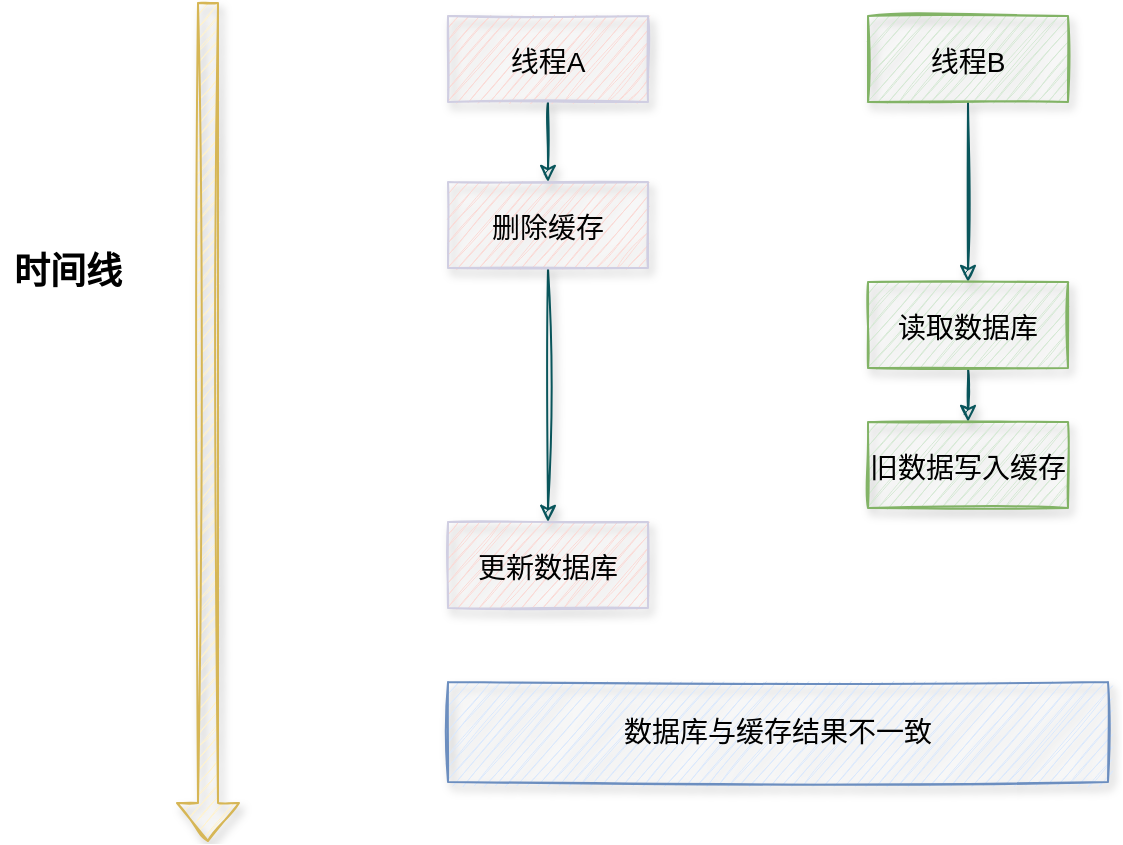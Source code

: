 <mxfile version="20.0.3" type="github"><diagram id="clBXi1XtjcNrdk26rwJi" name="第 1 页"><mxGraphModel dx="1422" dy="706" grid="1" gridSize="10" guides="1" tooltips="1" connect="1" arrows="1" fold="1" page="1" pageScale="1" pageWidth="1169" pageHeight="1654" math="0" shadow="0"><root><mxCell id="0"/><mxCell id="1" parent="0"/><mxCell id="Bo147avXh_VvA0RAbWZr-1" value="" style="shape=flexArrow;endArrow=classic;html=1;rounded=0;sketch=1;shadow=1;strokeColor=#d6b656;fontColor=#1A1A1A;fillColor=#fff2cc;" edge="1" parent="1"><mxGeometry width="50" height="50" relative="1" as="geometry"><mxPoint x="290" y="790" as="sourcePoint"/><mxPoint x="290" y="1210" as="targetPoint"/></mxGeometry></mxCell><mxCell id="Bo147avXh_VvA0RAbWZr-3" value="&lt;b&gt;&lt;font style=&quot;font-size: 18px;&quot;&gt;时间线&lt;/font&gt;&lt;/b&gt;" style="text;html=1;strokeColor=none;fillColor=none;align=center;verticalAlign=middle;whiteSpace=wrap;rounded=0;fontColor=#000000;sketch=1;shadow=1;" vertex="1" parent="1"><mxGeometry x="190" y="910" width="60" height="30" as="geometry"/></mxCell><mxCell id="Bo147avXh_VvA0RAbWZr-8" value="" style="edgeStyle=orthogonalEdgeStyle;rounded=0;orthogonalLoop=1;jettySize=auto;html=1;fontSize=14;fontColor=#1A1A1A;sketch=1;shadow=1;strokeColor=#09555B;" edge="1" parent="1" source="Bo147avXh_VvA0RAbWZr-4" target="Bo147avXh_VvA0RAbWZr-7"><mxGeometry relative="1" as="geometry"/></mxCell><mxCell id="Bo147avXh_VvA0RAbWZr-4" value="&lt;font color=&quot;#000000&quot; style=&quot;font-size: 14px;&quot;&gt;线程A&lt;/font&gt;" style="rounded=0;whiteSpace=wrap;html=1;fontSize=18;fontColor=#1A1A1A;sketch=1;shadow=1;fillColor=#FAD9D5;strokeColor=#D0CEE2;" vertex="1" parent="1"><mxGeometry x="410" y="797" width="100" height="43" as="geometry"/></mxCell><mxCell id="Bo147avXh_VvA0RAbWZr-12" value="" style="edgeStyle=orthogonalEdgeStyle;rounded=0;orthogonalLoop=1;jettySize=auto;html=1;fontSize=14;fontColor=#1A1A1A;sketch=1;shadow=1;strokeColor=#09555B;" edge="1" parent="1" source="Bo147avXh_VvA0RAbWZr-6" target="Bo147avXh_VvA0RAbWZr-11"><mxGeometry relative="1" as="geometry"/></mxCell><mxCell id="Bo147avXh_VvA0RAbWZr-6" value="&lt;font color=&quot;#000000&quot; style=&quot;font-size: 14px;&quot;&gt;线程B&lt;/font&gt;" style="rounded=0;whiteSpace=wrap;html=1;fontSize=18;sketch=1;shadow=1;fillColor=#d5e8d4;strokeColor=#82b366;" vertex="1" parent="1"><mxGeometry x="620" y="797" width="100" height="43" as="geometry"/></mxCell><mxCell id="Bo147avXh_VvA0RAbWZr-10" value="" style="edgeStyle=orthogonalEdgeStyle;rounded=0;orthogonalLoop=1;jettySize=auto;html=1;fontSize=14;fontColor=#1A1A1A;sketch=1;shadow=1;strokeColor=#09555B;" edge="1" parent="1" source="Bo147avXh_VvA0RAbWZr-7" target="Bo147avXh_VvA0RAbWZr-9"><mxGeometry relative="1" as="geometry"/></mxCell><mxCell id="Bo147avXh_VvA0RAbWZr-7" value="&lt;font color=&quot;#000000&quot;&gt;&lt;span style=&quot;font-size: 14px;&quot;&gt;删除缓存&lt;/span&gt;&lt;/font&gt;" style="rounded=0;whiteSpace=wrap;html=1;fontSize=18;fontColor=#1A1A1A;sketch=1;shadow=1;fillColor=#FAD9D5;strokeColor=#D0CEE2;" vertex="1" parent="1"><mxGeometry x="410" y="880" width="100" height="43" as="geometry"/></mxCell><mxCell id="Bo147avXh_VvA0RAbWZr-9" value="&lt;font color=&quot;#000000&quot;&gt;&lt;span style=&quot;font-size: 14px;&quot;&gt;更新数据库&lt;/span&gt;&lt;/font&gt;" style="rounded=0;whiteSpace=wrap;html=1;fontSize=18;fontColor=#1A1A1A;sketch=1;shadow=1;fillColor=#FAD9D5;strokeColor=#D0CEE2;" vertex="1" parent="1"><mxGeometry x="410" y="1050" width="100" height="43" as="geometry"/></mxCell><mxCell id="Bo147avXh_VvA0RAbWZr-14" value="" style="edgeStyle=orthogonalEdgeStyle;rounded=0;orthogonalLoop=1;jettySize=auto;html=1;fontSize=14;fontColor=#1A1A1A;sketch=1;shadow=1;strokeColor=#09555B;" edge="1" parent="1" source="Bo147avXh_VvA0RAbWZr-11" target="Bo147avXh_VvA0RAbWZr-13"><mxGeometry relative="1" as="geometry"/></mxCell><mxCell id="Bo147avXh_VvA0RAbWZr-11" value="&lt;font color=&quot;#000000&quot; style=&quot;font-size: 14px;&quot;&gt;读取数据库&lt;/font&gt;" style="rounded=0;whiteSpace=wrap;html=1;fontSize=18;sketch=1;shadow=1;fillColor=#d5e8d4;strokeColor=#82b366;" vertex="1" parent="1"><mxGeometry x="620" y="930" width="100" height="43" as="geometry"/></mxCell><mxCell id="Bo147avXh_VvA0RAbWZr-13" value="&lt;font color=&quot;#000000&quot; style=&quot;font-size: 14px;&quot;&gt;旧数据写入缓存&lt;/font&gt;" style="rounded=0;whiteSpace=wrap;html=1;fontSize=18;sketch=1;shadow=1;fillColor=#d5e8d4;strokeColor=#82b366;" vertex="1" parent="1"><mxGeometry x="620" y="1000" width="100" height="43" as="geometry"/></mxCell><mxCell id="Bo147avXh_VvA0RAbWZr-15" value="数据库与缓存结果不一致" style="rounded=0;whiteSpace=wrap;html=1;fontSize=14;sketch=1;shadow=1;fillColor=#dae8fc;strokeColor=#6c8ebf;" vertex="1" parent="1"><mxGeometry x="410" y="1130" width="330" height="50" as="geometry"/></mxCell></root></mxGraphModel></diagram></mxfile>